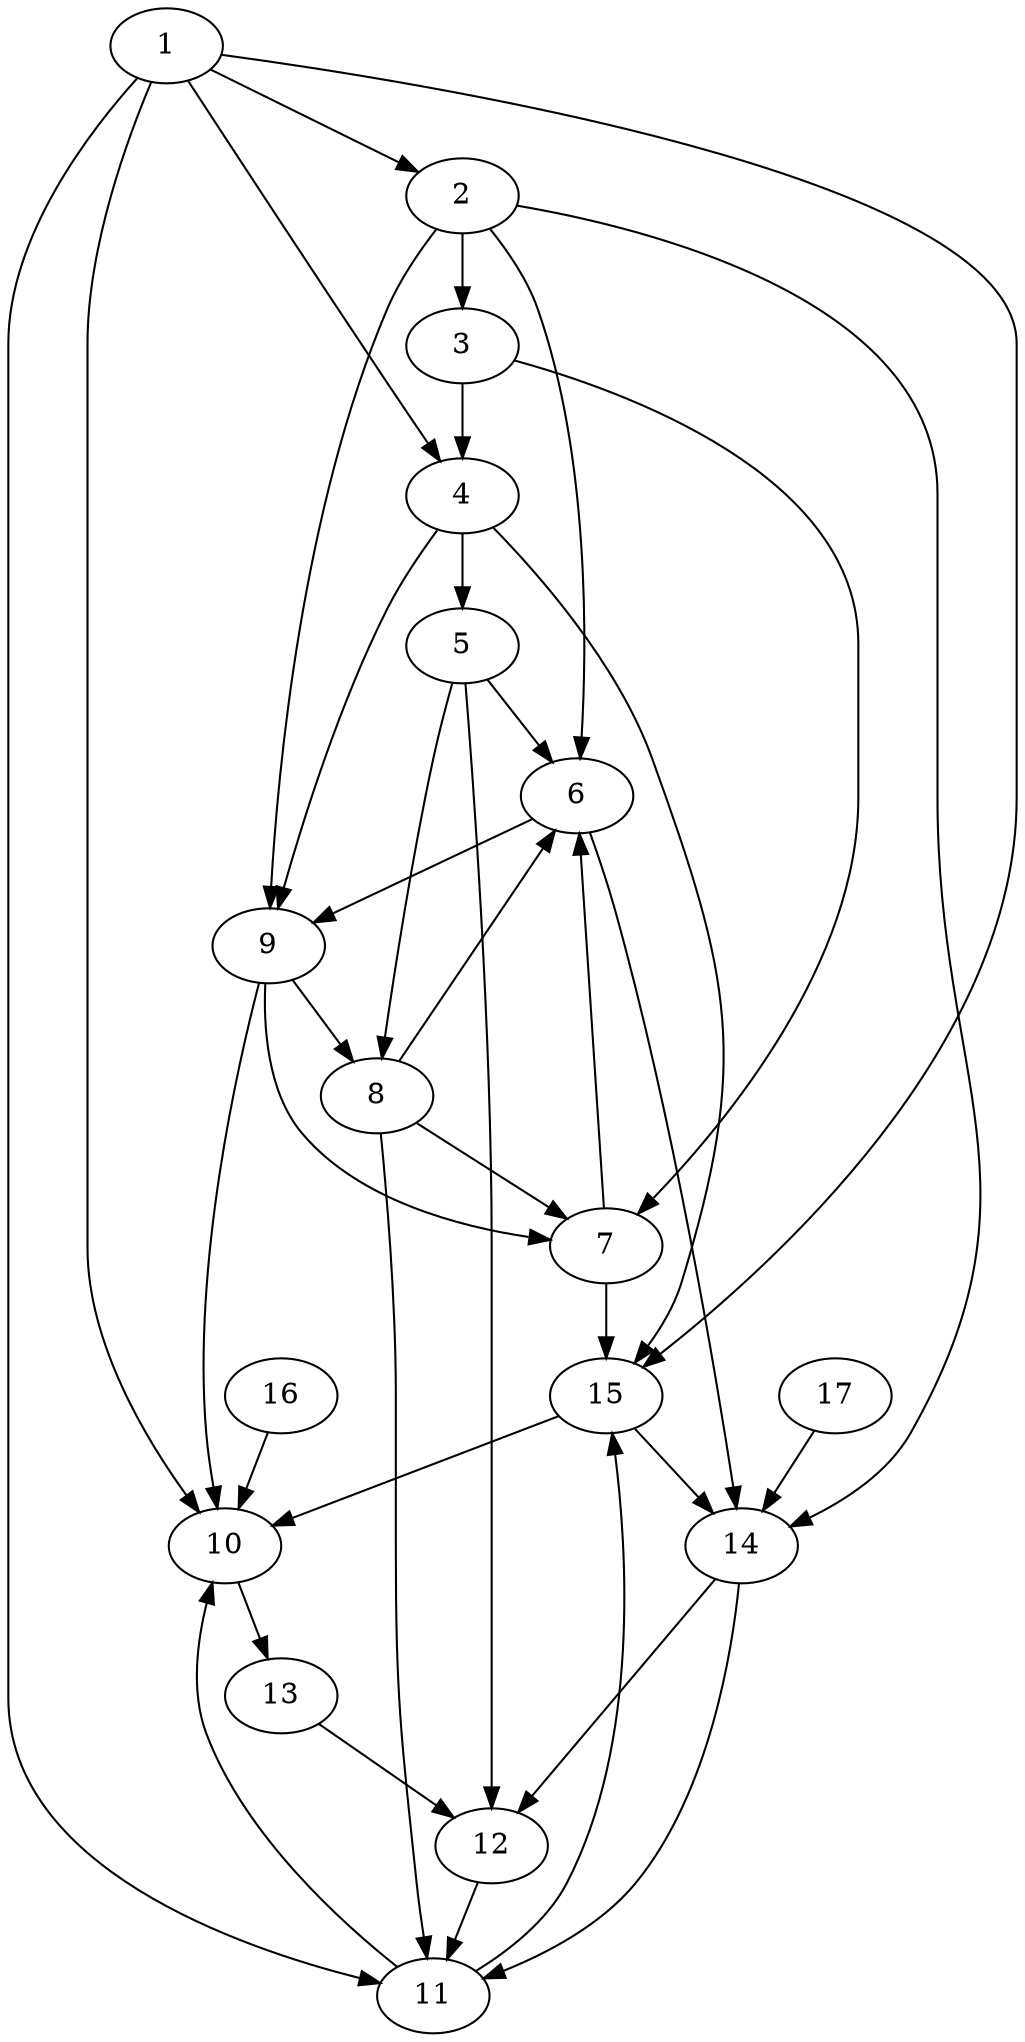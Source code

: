 digraph G {
0[label=1];
1[label=2];
2[label=3];
3[label=4];
4[label=5];
5[label=6];
6[label=7];
7[label=8];
8[label=9];
9[label=10];
10[label=11];
11[label=12];
12[label=13];
13[label=14];
14[label=15];
15[label=16];
16[label=17];
0->1 ;
0->3 ;
0->9 ;
0->10 ;
0->14 ;
1->2 ;
1->5 ;
1->8 ;
1->13 ;
2->3 ;
2->6 ;
3->4 ;
3->8 ;
3->14 ;
4->5 ;
4->7 ;
4->11 ;
5->8 ;
5->13 ;
6->5 ;
6->14 ;
7->5 ;
7->6 ;
7->10 ;
8->6 ;
8->7 ;
8->9 ;
9->12 ;
10->9 ;
10->14 ;
11->10 ;
12->11 ;
13->10 ;
13->11 ;
14->9 ;
14->13 ;
15->9 ;
16->13 ;
}
